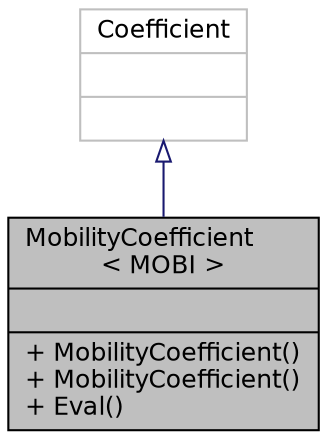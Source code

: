 digraph "MobilityCoefficient&lt; MOBI &gt;"
{
  bgcolor="transparent";
  edge [fontname="Helvetica",fontsize="12",labelfontname="Helvetica",labelfontsize="12"];
  node [fontname="Helvetica",fontsize="12",shape=record];
  Node0 [label="{MobilityCoefficient\l\< MOBI \>\n||+ MobilityCoefficient()\l+ MobilityCoefficient()\l+ Eval()\l}",height=0.2,width=0.4,color="black", fillcolor="grey75", style="filled", fontcolor="black"];
  Node1 -> Node0 [dir="back",color="midnightblue",fontsize="12",style="solid",arrowtail="onormal",fontname="Helvetica"];
  Node1 [label="{Coefficient\n||}",height=0.2,width=0.4,color="grey75"];
}
